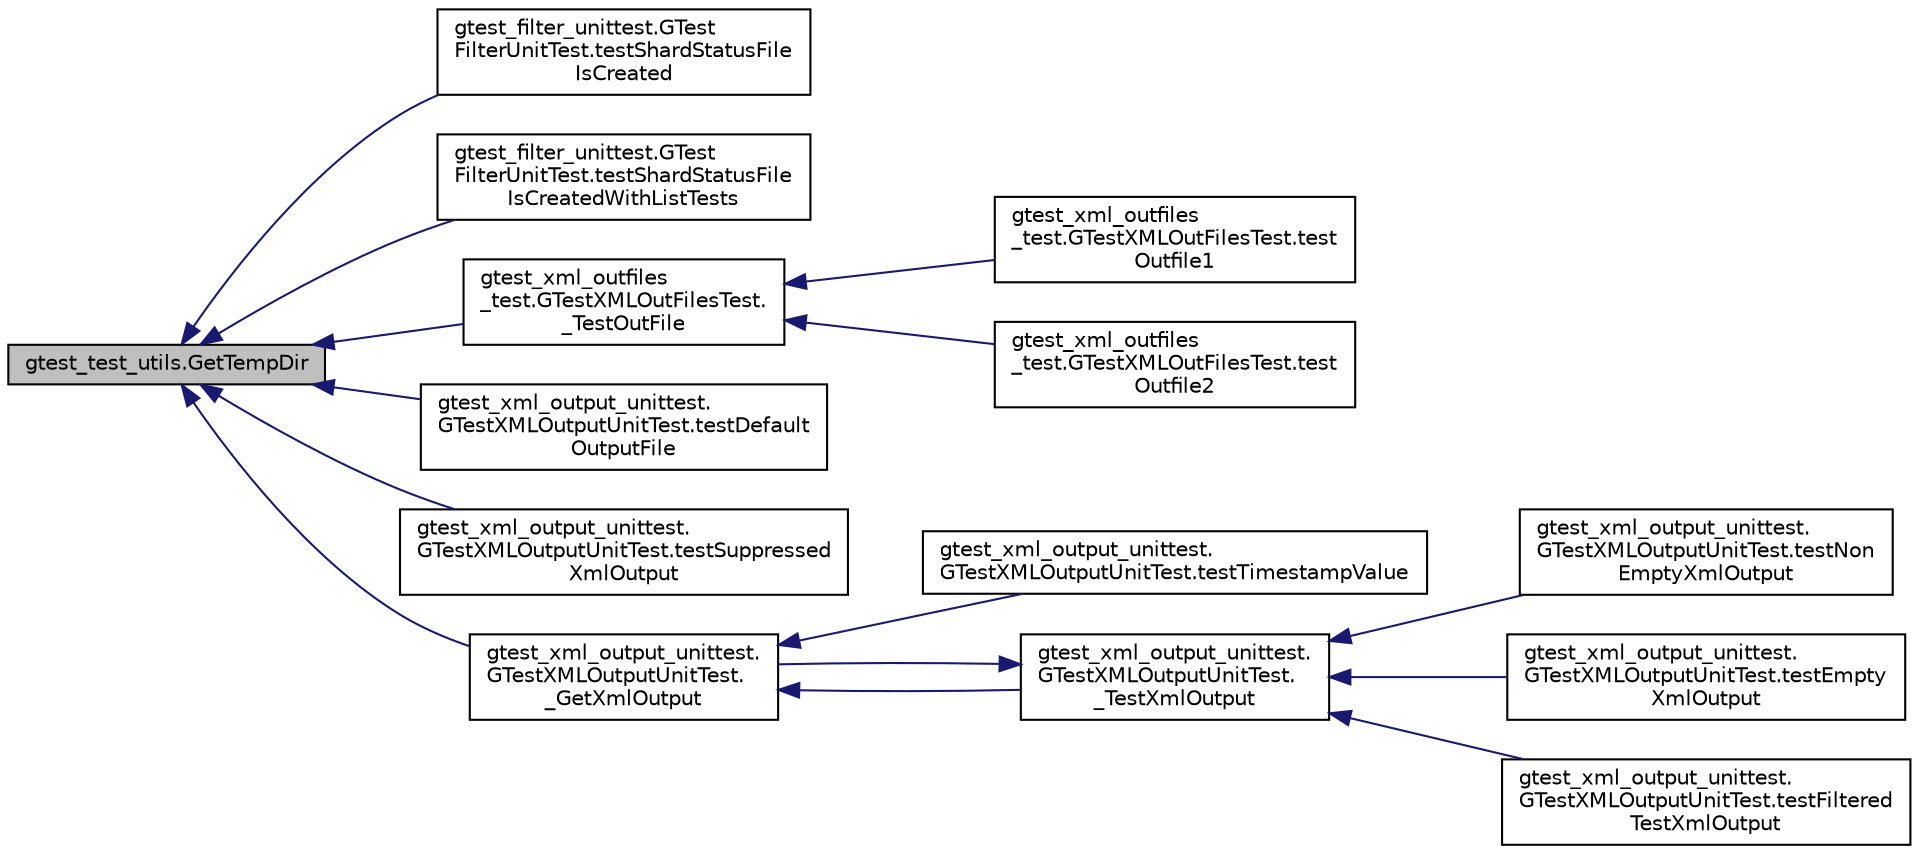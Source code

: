 digraph "gtest_test_utils.GetTempDir"
{
  edge [fontname="Helvetica",fontsize="10",labelfontname="Helvetica",labelfontsize="10"];
  node [fontname="Helvetica",fontsize="10",shape=record];
  rankdir="LR";
  Node78 [label="gtest_test_utils.GetTempDir",height=0.2,width=0.4,color="black", fillcolor="grey75", style="filled", fontcolor="black"];
  Node78 -> Node79 [dir="back",color="midnightblue",fontsize="10",style="solid",fontname="Helvetica"];
  Node79 [label="gtest_filter_unittest.GTest\lFilterUnitTest.testShardStatusFile\lIsCreated",height=0.2,width=0.4,color="black", fillcolor="white", style="filled",URL="$d8/d2d/classgtest__filter__unittest_1_1_g_test_filter_unit_test.html#a7a2c7b8d758abba0ae883bbb272f344b"];
  Node78 -> Node80 [dir="back",color="midnightblue",fontsize="10",style="solid",fontname="Helvetica"];
  Node80 [label="gtest_filter_unittest.GTest\lFilterUnitTest.testShardStatusFile\lIsCreatedWithListTests",height=0.2,width=0.4,color="black", fillcolor="white", style="filled",URL="$d8/d2d/classgtest__filter__unittest_1_1_g_test_filter_unit_test.html#a1dac68948f6170e39ae9ee7bca0bc1eb"];
  Node78 -> Node81 [dir="back",color="midnightblue",fontsize="10",style="solid",fontname="Helvetica"];
  Node81 [label="gtest_xml_outfiles\l_test.GTestXMLOutFilesTest.\l_TestOutFile",height=0.2,width=0.4,color="black", fillcolor="white", style="filled",URL="$d0/d8d/classgtest__xml__outfiles__test_1_1_g_test_x_m_l_out_files_test.html#afad9d1d25939817efba8f5bd2c9039c2"];
  Node81 -> Node82 [dir="back",color="midnightblue",fontsize="10",style="solid",fontname="Helvetica"];
  Node82 [label="gtest_xml_outfiles\l_test.GTestXMLOutFilesTest.test\lOutfile1",height=0.2,width=0.4,color="black", fillcolor="white", style="filled",URL="$d0/d8d/classgtest__xml__outfiles__test_1_1_g_test_x_m_l_out_files_test.html#a034738bbc00ac46d00f183402c561228"];
  Node81 -> Node83 [dir="back",color="midnightblue",fontsize="10",style="solid",fontname="Helvetica"];
  Node83 [label="gtest_xml_outfiles\l_test.GTestXMLOutFilesTest.test\lOutfile2",height=0.2,width=0.4,color="black", fillcolor="white", style="filled",URL="$d0/d8d/classgtest__xml__outfiles__test_1_1_g_test_x_m_l_out_files_test.html#a3c02687f092a482d0d0260c7ed94c618"];
  Node78 -> Node84 [dir="back",color="midnightblue",fontsize="10",style="solid",fontname="Helvetica"];
  Node84 [label="gtest_xml_output_unittest.\lGTestXMLOutputUnitTest.testDefault\lOutputFile",height=0.2,width=0.4,color="black", fillcolor="white", style="filled",URL="$d7/d74/classgtest__xml__output__unittest_1_1_g_test_x_m_l_output_unit_test.html#a01ca66e14468028e5c4eb809987113cf"];
  Node78 -> Node85 [dir="back",color="midnightblue",fontsize="10",style="solid",fontname="Helvetica"];
  Node85 [label="gtest_xml_output_unittest.\lGTestXMLOutputUnitTest.testSuppressed\lXmlOutput",height=0.2,width=0.4,color="black", fillcolor="white", style="filled",URL="$d7/d74/classgtest__xml__output__unittest_1_1_g_test_x_m_l_output_unit_test.html#ac6df46d6831892e4c14dbdfae0049618"];
  Node78 -> Node86 [dir="back",color="midnightblue",fontsize="10",style="solid",fontname="Helvetica"];
  Node86 [label="gtest_xml_output_unittest.\lGTestXMLOutputUnitTest.\l_GetXmlOutput",height=0.2,width=0.4,color="black", fillcolor="white", style="filled",URL="$d7/d74/classgtest__xml__output__unittest_1_1_g_test_x_m_l_output_unit_test.html#a7fecfa249f4175f14457eb34034b7c3b"];
  Node86 -> Node87 [dir="back",color="midnightblue",fontsize="10",style="solid",fontname="Helvetica"];
  Node87 [label="gtest_xml_output_unittest.\lGTestXMLOutputUnitTest.testTimestampValue",height=0.2,width=0.4,color="black", fillcolor="white", style="filled",URL="$d7/d74/classgtest__xml__output__unittest_1_1_g_test_x_m_l_output_unit_test.html#a828521a7ae57f650e1e9ca4beb34336a"];
  Node86 -> Node88 [dir="back",color="midnightblue",fontsize="10",style="solid",fontname="Helvetica"];
  Node88 [label="gtest_xml_output_unittest.\lGTestXMLOutputUnitTest.\l_TestXmlOutput",height=0.2,width=0.4,color="black", fillcolor="white", style="filled",URL="$d7/d74/classgtest__xml__output__unittest_1_1_g_test_x_m_l_output_unit_test.html#aaba02141e77c7469f301b7e73789747f"];
  Node88 -> Node89 [dir="back",color="midnightblue",fontsize="10",style="solid",fontname="Helvetica"];
  Node89 [label="gtest_xml_output_unittest.\lGTestXMLOutputUnitTest.testNon\lEmptyXmlOutput",height=0.2,width=0.4,color="black", fillcolor="white", style="filled",URL="$d7/d74/classgtest__xml__output__unittest_1_1_g_test_x_m_l_output_unit_test.html#a310c136c1eb2b421f57651a7d358b17a"];
  Node88 -> Node90 [dir="back",color="midnightblue",fontsize="10",style="solid",fontname="Helvetica"];
  Node90 [label="gtest_xml_output_unittest.\lGTestXMLOutputUnitTest.testEmpty\lXmlOutput",height=0.2,width=0.4,color="black", fillcolor="white", style="filled",URL="$d7/d74/classgtest__xml__output__unittest_1_1_g_test_x_m_l_output_unit_test.html#a9602f91fe2e9d1e09171a032e94a5619"];
  Node88 -> Node91 [dir="back",color="midnightblue",fontsize="10",style="solid",fontname="Helvetica"];
  Node91 [label="gtest_xml_output_unittest.\lGTestXMLOutputUnitTest.testFiltered\lTestXmlOutput",height=0.2,width=0.4,color="black", fillcolor="white", style="filled",URL="$d7/d74/classgtest__xml__output__unittest_1_1_g_test_x_m_l_output_unit_test.html#a572b6d49e8f4d646ebdadcced3d260ef"];
  Node88 -> Node86 [dir="back",color="midnightblue",fontsize="10",style="solid",fontname="Helvetica"];
}
